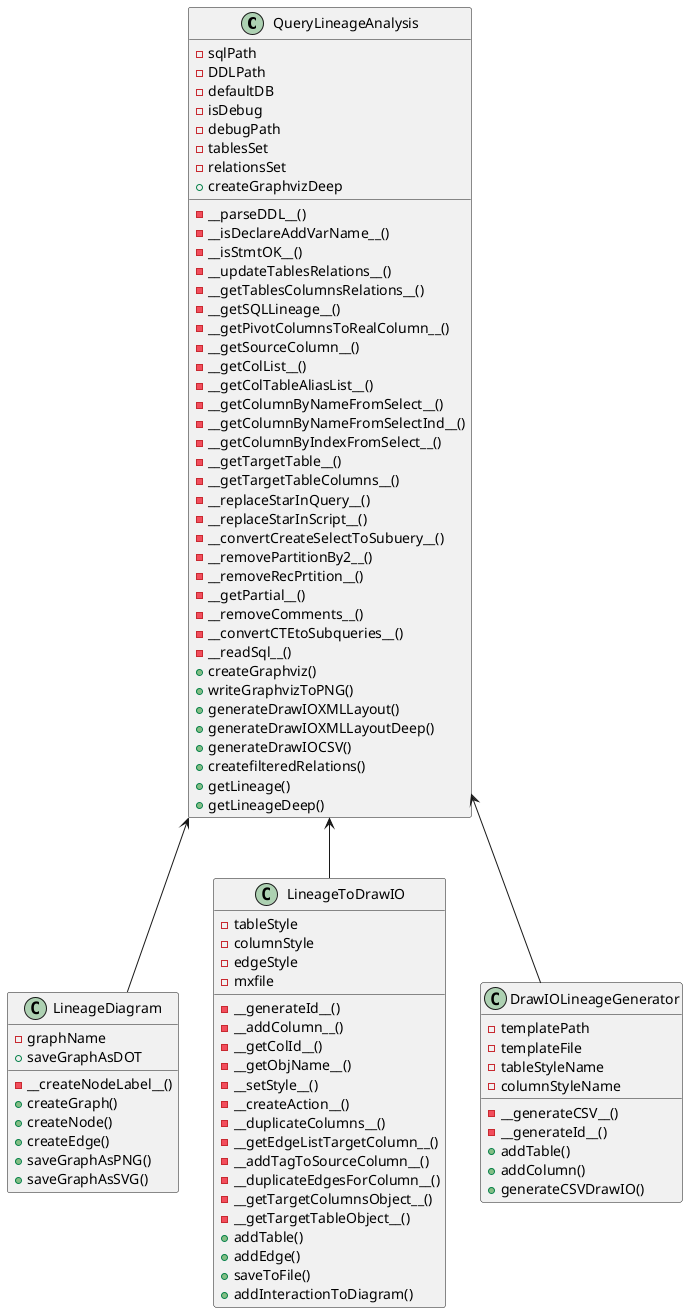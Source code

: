 @startuml
'https://plantuml.com/class-diagram

class QueryLineageAnalysis {
- sqlPath
- DDLPath
- defaultDB
- isDebug
- debugPath
- tablesSet
- relationsSet
- __parseDDL__()
- __isDeclareAddVarName__()
- __isStmtOK__()
- __updateTablesRelations__()
- __getTablesColumnsRelations__()
- __getSQLLineage__()
- __getPivotColumnsToRealColumn__()
- __getSourceColumn__()
- __getColList__()
- __getColTableAliasList__()
- __getColumnByNameFromSelect__()
- __getColumnByNameFromSelectInd__()
- __getColumnByIndexFromSelect__()
- __getTargetTable__()
- __getTargetTableColumns__()
- __replaceStarInQuery__()
- __replaceStarInScript__()
- __convertCreateSelectToSubuery__()
- __removePartitionBy2__()
- __removeRecPrtition__()
- __getPartial__()
- __removeComments__()
- __convertCTEtoSubqueries__()
- __readSql__()
+ createGraphviz()
+ createGraphvizDeep
+ writeGraphvizToPNG()
+ generateDrawIOXMLLayout()
+ generateDrawIOXMLLayoutDeep()
+ generateDrawIOCSV()
+ createfilteredRelations()
+ getLineage()
+ getLineageDeep()
}

class LineageDiagram {
- graphName
- __createNodeLabel__()
+ createGraph()
+ createNode()
+ createEdge()
+ saveGraphAsPNG()
+ saveGraphAsSVG()
+ saveGraphAsDOT
}

class LineageToDrawIO {
- tableStyle
- columnStyle
- edgeStyle
- mxfile
- __generateId__()
- __addColumn__()
- __getColId__()
- __getObjName__()
- __setStyle__()
- __createAction__()
- __duplicateColumns__()
- __getEdgeListTargetColumn__()
- __addTagToSourceColumn__()
- __duplicateEdgesForColumn__()
- __getTargetColumnsObject__()
- __getTargetTableObject__()
+ addTable()
+ addEdge()
+ saveToFile()
+ addInteractionToDiagram()
}

class DrawIOLineageGenerator {
- templatePath
- templateFile
- tableStyleName
- columnStyleName
- __generateCSV__()
- __generateId__()
+ addTable()
+ addColumn()
+ generateCSVDrawIO()
}
QueryLineageAnalysis <-- LineageToDrawIO
QueryLineageAnalysis <-- LineageDiagram
QueryLineageAnalysis <-- DrawIOLineageGenerator

@enduml